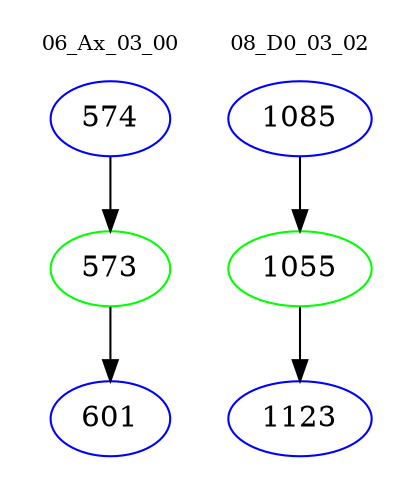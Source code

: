 digraph{
subgraph cluster_0 {
color = white
label = "06_Ax_03_00";
fontsize=10;
T0_574 [label="574", color="blue"]
T0_574 -> T0_573 [color="black"]
T0_573 [label="573", color="green"]
T0_573 -> T0_601 [color="black"]
T0_601 [label="601", color="blue"]
}
subgraph cluster_1 {
color = white
label = "08_D0_03_02";
fontsize=10;
T1_1085 [label="1085", color="blue"]
T1_1085 -> T1_1055 [color="black"]
T1_1055 [label="1055", color="green"]
T1_1055 -> T1_1123 [color="black"]
T1_1123 [label="1123", color="blue"]
}
}
